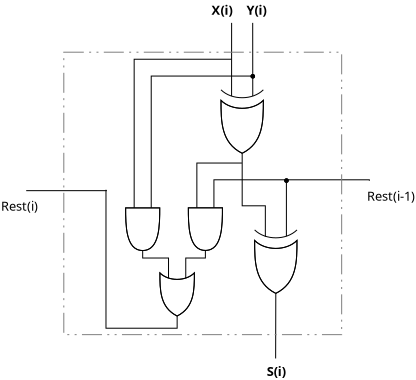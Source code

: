 <?xml version="1.0" encoding="UTF-8"?>
<dia:diagram xmlns:dia="http://www.lysator.liu.se/~alla/dia/">
  <dia:layer name="Background" visible="true" active="true">
    <dia:object type="Standard - Text" version="1" id="O0">
      <dia:attribute name="obj_pos">
        <dia:point val="33.561,4.545"/>
      </dia:attribute>
      <dia:attribute name="obj_bb">
        <dia:rectangle val="33.561,3.95;34.858,4.698"/>
      </dia:attribute>
      <dia:attribute name="text">
        <dia:composite type="text">
          <dia:attribute name="string">
            <dia:string>#X(i)#</dia:string>
          </dia:attribute>
          <dia:attribute name="font">
            <dia:font family="sans" style="80" name="Helvetica-Bold"/>
          </dia:attribute>
          <dia:attribute name="height">
            <dia:real val="0.8"/>
          </dia:attribute>
          <dia:attribute name="pos">
            <dia:point val="33.561,4.545"/>
          </dia:attribute>
          <dia:attribute name="color">
            <dia:color val="#000000"/>
          </dia:attribute>
          <dia:attribute name="alignment">
            <dia:enum val="0"/>
          </dia:attribute>
        </dia:composite>
      </dia:attribute>
      <dia:attribute name="valign">
        <dia:enum val="3"/>
      </dia:attribute>
    </dia:object>
    <dia:object type="Standard - Text" version="1" id="O1">
      <dia:attribute name="obj_pos">
        <dia:point val="35.311,4.545"/>
      </dia:attribute>
      <dia:attribute name="obj_bb">
        <dia:rectangle val="35.311,3.95;36.578,4.698"/>
      </dia:attribute>
      <dia:attribute name="text">
        <dia:composite type="text">
          <dia:attribute name="string">
            <dia:string>#Y(i)#</dia:string>
          </dia:attribute>
          <dia:attribute name="font">
            <dia:font family="sans" style="80" name="Helvetica-Bold"/>
          </dia:attribute>
          <dia:attribute name="height">
            <dia:real val="0.8"/>
          </dia:attribute>
          <dia:attribute name="pos">
            <dia:point val="35.311,4.545"/>
          </dia:attribute>
          <dia:attribute name="color">
            <dia:color val="#000000"/>
          </dia:attribute>
          <dia:attribute name="alignment">
            <dia:enum val="0"/>
          </dia:attribute>
        </dia:composite>
      </dia:attribute>
      <dia:attribute name="valign">
        <dia:enum val="3"/>
      </dia:attribute>
    </dia:object>
    <dia:object type="Standard - Text" version="1" id="O2">
      <dia:attribute name="obj_pos">
        <dia:point val="23.033,14.346"/>
      </dia:attribute>
      <dia:attribute name="obj_bb">
        <dia:rectangle val="23.033,13.751;25.106,14.498"/>
      </dia:attribute>
      <dia:attribute name="text">
        <dia:composite type="text">
          <dia:attribute name="string">
            <dia:string>#Rest(i)#</dia:string>
          </dia:attribute>
          <dia:attribute name="font">
            <dia:font family="sans" style="0" name="Helvetica"/>
          </dia:attribute>
          <dia:attribute name="height">
            <dia:real val="0.8"/>
          </dia:attribute>
          <dia:attribute name="pos">
            <dia:point val="23.033,14.346"/>
          </dia:attribute>
          <dia:attribute name="color">
            <dia:color val="#000000"/>
          </dia:attribute>
          <dia:attribute name="alignment">
            <dia:enum val="0"/>
          </dia:attribute>
        </dia:composite>
      </dia:attribute>
      <dia:attribute name="valign">
        <dia:enum val="3"/>
      </dia:attribute>
    </dia:object>
    <dia:object type="Standard - Text" version="1" id="O3">
      <dia:attribute name="obj_pos">
        <dia:point val="41.33,13.85"/>
      </dia:attribute>
      <dia:attribute name="obj_bb">
        <dia:rectangle val="41.33,13.255;44.04,14.002"/>
      </dia:attribute>
      <dia:attribute name="text">
        <dia:composite type="text">
          <dia:attribute name="string">
            <dia:string>#Rest(i-1)#</dia:string>
          </dia:attribute>
          <dia:attribute name="font">
            <dia:font family="sans" style="0" name="Helvetica"/>
          </dia:attribute>
          <dia:attribute name="height">
            <dia:real val="0.8"/>
          </dia:attribute>
          <dia:attribute name="pos">
            <dia:point val="41.33,13.85"/>
          </dia:attribute>
          <dia:attribute name="color">
            <dia:color val="#000000"/>
          </dia:attribute>
          <dia:attribute name="alignment">
            <dia:enum val="0"/>
          </dia:attribute>
        </dia:composite>
      </dia:attribute>
      <dia:attribute name="valign">
        <dia:enum val="3"/>
      </dia:attribute>
    </dia:object>
    <dia:object type="Logic - Xor" version="1" id="O4">
      <dia:attribute name="obj_pos">
        <dia:point val="34.033,8.3"/>
      </dia:attribute>
      <dia:attribute name="obj_bb">
        <dia:rectangle val="34.033,8.3;36.15,11.475"/>
      </dia:attribute>
      <dia:attribute name="meta">
        <dia:composite type="dict"/>
      </dia:attribute>
      <dia:attribute name="elem_corner">
        <dia:point val="34.033,8.3"/>
      </dia:attribute>
      <dia:attribute name="elem_width">
        <dia:real val="2.117"/>
      </dia:attribute>
      <dia:attribute name="elem_height">
        <dia:real val="3.175"/>
      </dia:attribute>
      <dia:attribute name="line_width">
        <dia:real val="0"/>
      </dia:attribute>
      <dia:attribute name="line_colour">
        <dia:color val="#000000"/>
      </dia:attribute>
      <dia:attribute name="fill_colour">
        <dia:color val="#ffffff"/>
      </dia:attribute>
      <dia:attribute name="show_background">
        <dia:boolean val="true"/>
      </dia:attribute>
      <dia:attribute name="line_style">
        <dia:enum val="0"/>
        <dia:real val="1"/>
      </dia:attribute>
      <dia:attribute name="flip_horizontal">
        <dia:boolean val="false"/>
      </dia:attribute>
      <dia:attribute name="flip_vertical">
        <dia:boolean val="true"/>
      </dia:attribute>
      <dia:attribute name="subscale">
        <dia:real val="1"/>
      </dia:attribute>
    </dia:object>
    <dia:object type="Logic - Xor" version="1" id="O5">
      <dia:attribute name="obj_pos">
        <dia:point val="35.715,15.305"/>
      </dia:attribute>
      <dia:attribute name="obj_bb">
        <dia:rectangle val="35.715,15.305;37.832,18.48"/>
      </dia:attribute>
      <dia:attribute name="meta">
        <dia:composite type="dict"/>
      </dia:attribute>
      <dia:attribute name="elem_corner">
        <dia:point val="35.715,15.305"/>
      </dia:attribute>
      <dia:attribute name="elem_width">
        <dia:real val="2.117"/>
      </dia:attribute>
      <dia:attribute name="elem_height">
        <dia:real val="3.175"/>
      </dia:attribute>
      <dia:attribute name="line_width">
        <dia:real val="0"/>
      </dia:attribute>
      <dia:attribute name="line_colour">
        <dia:color val="#000000"/>
      </dia:attribute>
      <dia:attribute name="fill_colour">
        <dia:color val="#ffffff"/>
      </dia:attribute>
      <dia:attribute name="show_background">
        <dia:boolean val="true"/>
      </dia:attribute>
      <dia:attribute name="line_style">
        <dia:enum val="0"/>
        <dia:real val="1"/>
      </dia:attribute>
      <dia:attribute name="flip_horizontal">
        <dia:boolean val="false"/>
      </dia:attribute>
      <dia:attribute name="flip_vertical">
        <dia:boolean val="true"/>
      </dia:attribute>
      <dia:attribute name="subscale">
        <dia:real val="1"/>
      </dia:attribute>
    </dia:object>
    <dia:object type="Standard - ZigZagLine" version="1" id="O6">
      <dia:attribute name="obj_pos">
        <dia:point val="35.092,11.475"/>
      </dia:attribute>
      <dia:attribute name="obj_bb">
        <dia:rectangle val="35.092,11.475;36.25,15.623"/>
      </dia:attribute>
      <dia:attribute name="orth_points">
        <dia:point val="35.092,11.475"/>
        <dia:point val="35.092,14.1"/>
        <dia:point val="36.25,14.1"/>
        <dia:point val="36.25,15.623"/>
        <dia:point val="36.244,15.623"/>
      </dia:attribute>
      <dia:attribute name="orth_orient">
        <dia:enum val="1"/>
        <dia:enum val="0"/>
        <dia:enum val="1"/>
        <dia:enum val="0"/>
      </dia:attribute>
      <dia:attribute name="autorouting">
        <dia:boolean val="false"/>
      </dia:attribute>
      <dia:attribute name="line_width">
        <dia:real val="0"/>
      </dia:attribute>
      <dia:connections>
        <dia:connection handle="0" to="O4" connection="0"/>
        <dia:connection handle="1" to="O5" connection="1"/>
      </dia:connections>
    </dia:object>
    <dia:object type="Standard - Line" version="0" id="O7">
      <dia:attribute name="obj_pos">
        <dia:point val="34.562,8.617"/>
      </dia:attribute>
      <dia:attribute name="obj_bb">
        <dia:rectangle val="34.562,4.953;34.564,8.617"/>
      </dia:attribute>
      <dia:attribute name="conn_endpoints">
        <dia:point val="34.562,8.617"/>
        <dia:point val="34.564,4.953"/>
      </dia:attribute>
      <dia:attribute name="numcp">
        <dia:int val="1"/>
      </dia:attribute>
      <dia:attribute name="line_width">
        <dia:real val="0"/>
      </dia:attribute>
      <dia:connections>
        <dia:connection handle="0" to="O4" connection="1"/>
      </dia:connections>
    </dia:object>
    <dia:object type="Standard - Line" version="0" id="O8">
      <dia:attribute name="obj_pos">
        <dia:point val="35.621,8.617"/>
      </dia:attribute>
      <dia:attribute name="obj_bb">
        <dia:rectangle val="35.618,4.953;35.621,8.617"/>
      </dia:attribute>
      <dia:attribute name="conn_endpoints">
        <dia:point val="35.621,8.617"/>
        <dia:point val="35.618,4.953"/>
      </dia:attribute>
      <dia:attribute name="numcp">
        <dia:int val="1"/>
      </dia:attribute>
      <dia:attribute name="line_width">
        <dia:real val="0"/>
      </dia:attribute>
      <dia:connections>
        <dia:connection handle="0" to="O4" connection="3"/>
      </dia:connections>
    </dia:object>
    <dia:object type="Standard - ZigZagLine" version="1" id="O9">
      <dia:attribute name="obj_pos">
        <dia:point val="37.303,15.623"/>
      </dia:attribute>
      <dia:attribute name="obj_bb">
        <dia:rectangle val="37.303,12.8;41.45,15.623"/>
      </dia:attribute>
      <dia:attribute name="orth_points">
        <dia:point val="37.303,15.623"/>
        <dia:point val="37.303,12.8"/>
        <dia:point val="41.45,12.8"/>
        <dia:point val="41.45,12.85"/>
      </dia:attribute>
      <dia:attribute name="orth_orient">
        <dia:enum val="1"/>
        <dia:enum val="0"/>
        <dia:enum val="1"/>
      </dia:attribute>
      <dia:attribute name="autorouting">
        <dia:boolean val="false"/>
      </dia:attribute>
      <dia:attribute name="line_width">
        <dia:real val="0"/>
      </dia:attribute>
      <dia:connections>
        <dia:connection handle="0" to="O5" connection="3"/>
      </dia:connections>
    </dia:object>
    <dia:object type="Logic - And" version="1" id="O10">
      <dia:attribute name="obj_pos">
        <dia:point val="32.4,14.2"/>
      </dia:attribute>
      <dia:attribute name="obj_bb">
        <dia:rectangle val="32.4,14.2;34.105,16.331"/>
      </dia:attribute>
      <dia:attribute name="meta">
        <dia:composite type="dict"/>
      </dia:attribute>
      <dia:attribute name="elem_corner">
        <dia:point val="32.4,14.2"/>
      </dia:attribute>
      <dia:attribute name="elem_width">
        <dia:real val="1.705"/>
      </dia:attribute>
      <dia:attribute name="elem_height">
        <dia:real val="2.131"/>
      </dia:attribute>
      <dia:attribute name="line_width">
        <dia:real val="0"/>
      </dia:attribute>
      <dia:attribute name="line_colour">
        <dia:color val="#000000"/>
      </dia:attribute>
      <dia:attribute name="fill_colour">
        <dia:color val="#ffffff"/>
      </dia:attribute>
      <dia:attribute name="show_background">
        <dia:boolean val="true"/>
      </dia:attribute>
      <dia:attribute name="line_style">
        <dia:enum val="0"/>
        <dia:real val="1"/>
      </dia:attribute>
      <dia:attribute name="flip_horizontal">
        <dia:boolean val="false"/>
      </dia:attribute>
      <dia:attribute name="flip_vertical">
        <dia:boolean val="true"/>
      </dia:attribute>
      <dia:attribute name="subscale">
        <dia:real val="1"/>
      </dia:attribute>
    </dia:object>
    <dia:object type="Logic - And" version="1" id="O11">
      <dia:attribute name="obj_pos">
        <dia:point val="29.265,14.205"/>
      </dia:attribute>
      <dia:attribute name="obj_bb">
        <dia:rectangle val="29.265,14.205;30.97,16.336"/>
      </dia:attribute>
      <dia:attribute name="meta">
        <dia:composite type="dict"/>
      </dia:attribute>
      <dia:attribute name="elem_corner">
        <dia:point val="29.265,14.205"/>
      </dia:attribute>
      <dia:attribute name="elem_width">
        <dia:real val="1.705"/>
      </dia:attribute>
      <dia:attribute name="elem_height">
        <dia:real val="2.131"/>
      </dia:attribute>
      <dia:attribute name="line_width">
        <dia:real val="0"/>
      </dia:attribute>
      <dia:attribute name="line_colour">
        <dia:color val="#000000"/>
      </dia:attribute>
      <dia:attribute name="fill_colour">
        <dia:color val="#ffffff"/>
      </dia:attribute>
      <dia:attribute name="show_background">
        <dia:boolean val="true"/>
      </dia:attribute>
      <dia:attribute name="line_style">
        <dia:enum val="0"/>
        <dia:real val="1"/>
      </dia:attribute>
      <dia:attribute name="flip_horizontal">
        <dia:boolean val="false"/>
      </dia:attribute>
      <dia:attribute name="flip_vertical">
        <dia:boolean val="true"/>
      </dia:attribute>
      <dia:attribute name="subscale">
        <dia:real val="1"/>
      </dia:attribute>
    </dia:object>
    <dia:object type="Standard - ZigZagLine" version="1" id="O12">
      <dia:attribute name="obj_pos">
        <dia:point val="33.679,14.2"/>
      </dia:attribute>
      <dia:attribute name="obj_bb">
        <dia:rectangle val="33.679,12.8;37.3,14.2"/>
      </dia:attribute>
      <dia:attribute name="orth_points">
        <dia:point val="33.679,14.2"/>
        <dia:point val="33.679,12.8"/>
        <dia:point val="37.3,12.8"/>
        <dia:point val="37.3,12.8"/>
      </dia:attribute>
      <dia:attribute name="orth_orient">
        <dia:enum val="1"/>
        <dia:enum val="0"/>
        <dia:enum val="1"/>
      </dia:attribute>
      <dia:attribute name="autorouting">
        <dia:boolean val="false"/>
      </dia:attribute>
      <dia:attribute name="line_width">
        <dia:real val="0"/>
      </dia:attribute>
      <dia:connections>
        <dia:connection handle="0" to="O10" connection="3"/>
      </dia:connections>
    </dia:object>
    <dia:object type="Logic - Connector" version="1" id="O13">
      <dia:attribute name="obj_pos">
        <dia:point val="37.217,12.75"/>
      </dia:attribute>
      <dia:attribute name="obj_bb">
        <dia:rectangle val="37.217,12.75;37.395,12.928"/>
      </dia:attribute>
      <dia:attribute name="meta">
        <dia:composite type="dict"/>
      </dia:attribute>
      <dia:attribute name="elem_corner">
        <dia:point val="37.217,12.75"/>
      </dia:attribute>
      <dia:attribute name="elem_width">
        <dia:real val="0.178"/>
      </dia:attribute>
      <dia:attribute name="elem_height">
        <dia:real val="0.178"/>
      </dia:attribute>
      <dia:attribute name="line_width">
        <dia:real val="0"/>
      </dia:attribute>
      <dia:attribute name="line_colour">
        <dia:color val="#000000"/>
      </dia:attribute>
      <dia:attribute name="fill_colour">
        <dia:color val="#ffffff"/>
      </dia:attribute>
      <dia:attribute name="show_background">
        <dia:boolean val="true"/>
      </dia:attribute>
      <dia:attribute name="line_style">
        <dia:enum val="0"/>
        <dia:real val="1"/>
      </dia:attribute>
      <dia:attribute name="flip_horizontal">
        <dia:boolean val="false"/>
      </dia:attribute>
      <dia:attribute name="flip_vertical">
        <dia:boolean val="false"/>
      </dia:attribute>
      <dia:attribute name="subscale">
        <dia:real val="1"/>
      </dia:attribute>
    </dia:object>
    <dia:object type="Standard - ZigZagLine" version="1" id="O14">
      <dia:attribute name="obj_pos">
        <dia:point val="32.826,14.2"/>
      </dia:attribute>
      <dia:attribute name="obj_bb">
        <dia:rectangle val="32.826,11.962;35.079,14.2"/>
      </dia:attribute>
      <dia:attribute name="orth_points">
        <dia:point val="32.826,14.2"/>
        <dia:point val="32.826,11.962"/>
        <dia:point val="35.079,11.962"/>
        <dia:point val="35.079,11.962"/>
      </dia:attribute>
      <dia:attribute name="orth_orient">
        <dia:enum val="1"/>
        <dia:enum val="0"/>
        <dia:enum val="1"/>
      </dia:attribute>
      <dia:attribute name="autorouting">
        <dia:boolean val="false"/>
      </dia:attribute>
      <dia:attribute name="line_width">
        <dia:real val="0"/>
      </dia:attribute>
      <dia:connections>
        <dia:connection handle="0" to="O10" connection="2"/>
      </dia:connections>
    </dia:object>
    <dia:object type="Standard - ZigZagLine" version="1" id="O15">
      <dia:attribute name="obj_pos">
        <dia:point val="30.544,14.205"/>
      </dia:attribute>
      <dia:attribute name="obj_bb">
        <dia:rectangle val="30.544,7.613;35.61,14.205"/>
      </dia:attribute>
      <dia:attribute name="orth_points">
        <dia:point val="30.544,14.205"/>
        <dia:point val="30.544,7.613"/>
        <dia:point val="35.61,7.613"/>
        <dia:point val="35.61,7.613"/>
      </dia:attribute>
      <dia:attribute name="orth_orient">
        <dia:enum val="1"/>
        <dia:enum val="0"/>
        <dia:enum val="1"/>
      </dia:attribute>
      <dia:attribute name="autorouting">
        <dia:boolean val="false"/>
      </dia:attribute>
      <dia:attribute name="line_width">
        <dia:real val="0"/>
      </dia:attribute>
      <dia:connections>
        <dia:connection handle="0" to="O11" connection="3"/>
      </dia:connections>
    </dia:object>
    <dia:object type="Logic - Connector" version="1" id="O16">
      <dia:attribute name="obj_pos">
        <dia:point val="35.533,7.535"/>
      </dia:attribute>
      <dia:attribute name="obj_bb">
        <dia:rectangle val="35.533,7.535;35.711,7.714"/>
      </dia:attribute>
      <dia:attribute name="meta">
        <dia:composite type="dict"/>
      </dia:attribute>
      <dia:attribute name="elem_corner">
        <dia:point val="35.533,7.535"/>
      </dia:attribute>
      <dia:attribute name="elem_width">
        <dia:real val="0.178"/>
      </dia:attribute>
      <dia:attribute name="elem_height">
        <dia:real val="0.178"/>
      </dia:attribute>
      <dia:attribute name="line_width">
        <dia:real val="0"/>
      </dia:attribute>
      <dia:attribute name="line_colour">
        <dia:color val="#000000"/>
      </dia:attribute>
      <dia:attribute name="fill_colour">
        <dia:color val="#ffffff"/>
      </dia:attribute>
      <dia:attribute name="show_background">
        <dia:boolean val="true"/>
      </dia:attribute>
      <dia:attribute name="line_style">
        <dia:enum val="0"/>
        <dia:real val="1"/>
      </dia:attribute>
      <dia:attribute name="flip_horizontal">
        <dia:boolean val="false"/>
      </dia:attribute>
      <dia:attribute name="flip_vertical">
        <dia:boolean val="false"/>
      </dia:attribute>
      <dia:attribute name="subscale">
        <dia:real val="1"/>
      </dia:attribute>
    </dia:object>
    <dia:object type="Standard - ZigZagLine" version="1" id="O17">
      <dia:attribute name="obj_pos">
        <dia:point val="29.691,14.205"/>
      </dia:attribute>
      <dia:attribute name="obj_bb">
        <dia:rectangle val="29.691,6.772;34.556,14.205"/>
      </dia:attribute>
      <dia:attribute name="orth_points">
        <dia:point val="29.691,14.205"/>
        <dia:point val="29.691,6.772"/>
        <dia:point val="34.556,6.772"/>
        <dia:point val="34.556,6.772"/>
      </dia:attribute>
      <dia:attribute name="orth_orient">
        <dia:enum val="1"/>
        <dia:enum val="0"/>
        <dia:enum val="1"/>
      </dia:attribute>
      <dia:attribute name="autorouting">
        <dia:boolean val="false"/>
      </dia:attribute>
      <dia:attribute name="line_width">
        <dia:real val="0"/>
      </dia:attribute>
      <dia:connections>
        <dia:connection handle="0" to="O11" connection="2"/>
      </dia:connections>
    </dia:object>
    <dia:object type="Logic - Or" version="1" id="O18">
      <dia:attribute name="obj_pos">
        <dia:point val="30.978,17.456"/>
      </dia:attribute>
      <dia:attribute name="obj_bb">
        <dia:rectangle val="30.978,17.456;32.702,19.611"/>
      </dia:attribute>
      <dia:attribute name="meta">
        <dia:composite type="dict"/>
      </dia:attribute>
      <dia:attribute name="elem_corner">
        <dia:point val="30.978,17.456"/>
      </dia:attribute>
      <dia:attribute name="elem_width">
        <dia:real val="1.724"/>
      </dia:attribute>
      <dia:attribute name="elem_height">
        <dia:real val="2.155"/>
      </dia:attribute>
      <dia:attribute name="line_width">
        <dia:real val="0"/>
      </dia:attribute>
      <dia:attribute name="line_colour">
        <dia:color val="#000000"/>
      </dia:attribute>
      <dia:attribute name="fill_colour">
        <dia:color val="#ffffff"/>
      </dia:attribute>
      <dia:attribute name="show_background">
        <dia:boolean val="true"/>
      </dia:attribute>
      <dia:attribute name="line_style">
        <dia:enum val="0"/>
        <dia:real val="1"/>
      </dia:attribute>
      <dia:attribute name="flip_horizontal">
        <dia:boolean val="false"/>
      </dia:attribute>
      <dia:attribute name="flip_vertical">
        <dia:boolean val="true"/>
      </dia:attribute>
      <dia:attribute name="subscale">
        <dia:real val="1"/>
      </dia:attribute>
    </dia:object>
    <dia:object type="Standard - ZigZagLine" version="1" id="O19">
      <dia:attribute name="obj_pos">
        <dia:point val="30.117,16.336"/>
      </dia:attribute>
      <dia:attribute name="obj_bb">
        <dia:rectangle val="30.117,16.336;31.409,17.715"/>
      </dia:attribute>
      <dia:attribute name="orth_points">
        <dia:point val="30.117,16.336"/>
        <dia:point val="30.117,16.711"/>
        <dia:point val="31.409,16.711"/>
        <dia:point val="31.409,17.715"/>
      </dia:attribute>
      <dia:attribute name="orth_orient">
        <dia:enum val="1"/>
        <dia:enum val="0"/>
        <dia:enum val="1"/>
      </dia:attribute>
      <dia:attribute name="autorouting">
        <dia:boolean val="false"/>
      </dia:attribute>
      <dia:attribute name="line_width">
        <dia:real val="0"/>
      </dia:attribute>
      <dia:connections>
        <dia:connection handle="0" to="O11" connection="0"/>
        <dia:connection handle="1" to="O18" connection="1"/>
      </dia:connections>
    </dia:object>
    <dia:object type="Standard - ZigZagLine" version="1" id="O20">
      <dia:attribute name="obj_pos">
        <dia:point val="32.271,17.715"/>
      </dia:attribute>
      <dia:attribute name="obj_bb">
        <dia:rectangle val="32.271,16.331;33.252,17.715"/>
      </dia:attribute>
      <dia:attribute name="orth_points">
        <dia:point val="32.271,17.715"/>
        <dia:point val="32.271,16.711"/>
        <dia:point val="33.252,16.711"/>
        <dia:point val="33.252,16.331"/>
      </dia:attribute>
      <dia:attribute name="orth_orient">
        <dia:enum val="1"/>
        <dia:enum val="0"/>
        <dia:enum val="1"/>
      </dia:attribute>
      <dia:attribute name="autorouting">
        <dia:boolean val="false"/>
      </dia:attribute>
      <dia:attribute name="line_width">
        <dia:real val="0"/>
      </dia:attribute>
      <dia:connections>
        <dia:connection handle="0" to="O18" connection="3"/>
        <dia:connection handle="1" to="O10" connection="0"/>
      </dia:connections>
    </dia:object>
    <dia:object type="Standard - ZigZagLine" version="1" id="O21">
      <dia:attribute name="obj_pos">
        <dia:point val="31.84,19.611"/>
      </dia:attribute>
      <dia:attribute name="obj_bb">
        <dia:rectangle val="28.282,13.297;31.84,20.221"/>
      </dia:attribute>
      <dia:attribute name="orth_points">
        <dia:point val="31.84,19.611"/>
        <dia:point val="31.84,20.221"/>
        <dia:point val="28.282,20.221"/>
        <dia:point val="28.282,13.297"/>
      </dia:attribute>
      <dia:attribute name="orth_orient">
        <dia:enum val="1"/>
        <dia:enum val="0"/>
        <dia:enum val="1"/>
      </dia:attribute>
      <dia:attribute name="autorouting">
        <dia:boolean val="false"/>
      </dia:attribute>
      <dia:attribute name="line_width">
        <dia:real val="0"/>
      </dia:attribute>
      <dia:connections>
        <dia:connection handle="0" to="O18" connection="0"/>
      </dia:connections>
    </dia:object>
    <dia:object type="Standard - Line" version="0" id="O22">
      <dia:attribute name="obj_pos">
        <dia:point val="36.773,18.48"/>
      </dia:attribute>
      <dia:attribute name="obj_bb">
        <dia:rectangle val="36.765,18.48;36.773,21.734"/>
      </dia:attribute>
      <dia:attribute name="conn_endpoints">
        <dia:point val="36.773,18.48"/>
        <dia:point val="36.765,21.734"/>
      </dia:attribute>
      <dia:attribute name="numcp">
        <dia:int val="1"/>
      </dia:attribute>
      <dia:attribute name="line_width">
        <dia:real val="0"/>
      </dia:attribute>
      <dia:connections>
        <dia:connection handle="0" to="O5" connection="0"/>
      </dia:connections>
    </dia:object>
    <dia:object type="Standard - Text" version="1" id="O23">
      <dia:attribute name="obj_pos">
        <dia:point val="36.32,22.608"/>
      </dia:attribute>
      <dia:attribute name="obj_bb">
        <dia:rectangle val="36.32,22.013;37.585,22.761"/>
      </dia:attribute>
      <dia:attribute name="text">
        <dia:composite type="text">
          <dia:attribute name="string">
            <dia:string>#S(i)#</dia:string>
          </dia:attribute>
          <dia:attribute name="font">
            <dia:font family="sans" style="80" name="Helvetica-Bold"/>
          </dia:attribute>
          <dia:attribute name="height">
            <dia:real val="0.8"/>
          </dia:attribute>
          <dia:attribute name="pos">
            <dia:point val="36.32,22.608"/>
          </dia:attribute>
          <dia:attribute name="color">
            <dia:color val="#000000"/>
          </dia:attribute>
          <dia:attribute name="alignment">
            <dia:enum val="0"/>
          </dia:attribute>
        </dia:composite>
      </dia:attribute>
      <dia:attribute name="valign">
        <dia:enum val="3"/>
      </dia:attribute>
    </dia:object>
    <dia:object type="Standard - Line" version="0" id="O24">
      <dia:attribute name="obj_pos">
        <dia:point val="28.328,13.343"/>
      </dia:attribute>
      <dia:attribute name="obj_bb">
        <dia:rectangle val="24.293,13.343;28.328,13.343"/>
      </dia:attribute>
      <dia:attribute name="conn_endpoints">
        <dia:point val="28.328,13.343"/>
        <dia:point val="24.293,13.343"/>
      </dia:attribute>
      <dia:attribute name="numcp">
        <dia:int val="1"/>
      </dia:attribute>
      <dia:attribute name="line_width">
        <dia:real val="0"/>
      </dia:attribute>
    </dia:object>
    <dia:object type="Standard - Box" version="0" id="O25">
      <dia:attribute name="obj_pos">
        <dia:point val="26.173,6.42"/>
      </dia:attribute>
      <dia:attribute name="obj_bb">
        <dia:rectangle val="26.173,6.42;40.066,20.542"/>
      </dia:attribute>
      <dia:attribute name="elem_corner">
        <dia:point val="26.173,6.42"/>
      </dia:attribute>
      <dia:attribute name="elem_width">
        <dia:real val="13.893"/>
      </dia:attribute>
      <dia:attribute name="elem_height">
        <dia:real val="14.122"/>
      </dia:attribute>
      <dia:attribute name="border_width">
        <dia:real val="0"/>
      </dia:attribute>
      <dia:attribute name="border_color">
        <dia:color val="#7f7f7f"/>
      </dia:attribute>
      <dia:attribute name="show_background">
        <dia:boolean val="false"/>
      </dia:attribute>
      <dia:attribute name="line_style">
        <dia:enum val="3"/>
      </dia:attribute>
    </dia:object>
  </dia:layer>
</dia:diagram>
